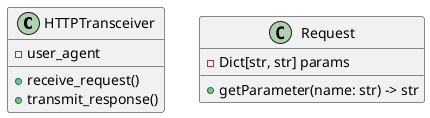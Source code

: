 @startuml Classes
skinparam shadowing false

class HTTPTransceiver {
 -user_agent
 +receive_request()
 +transmit_response()
}

class Request {
  -Dict[str, str] params
  +getParameter(name: str) -> str
}
@enduml